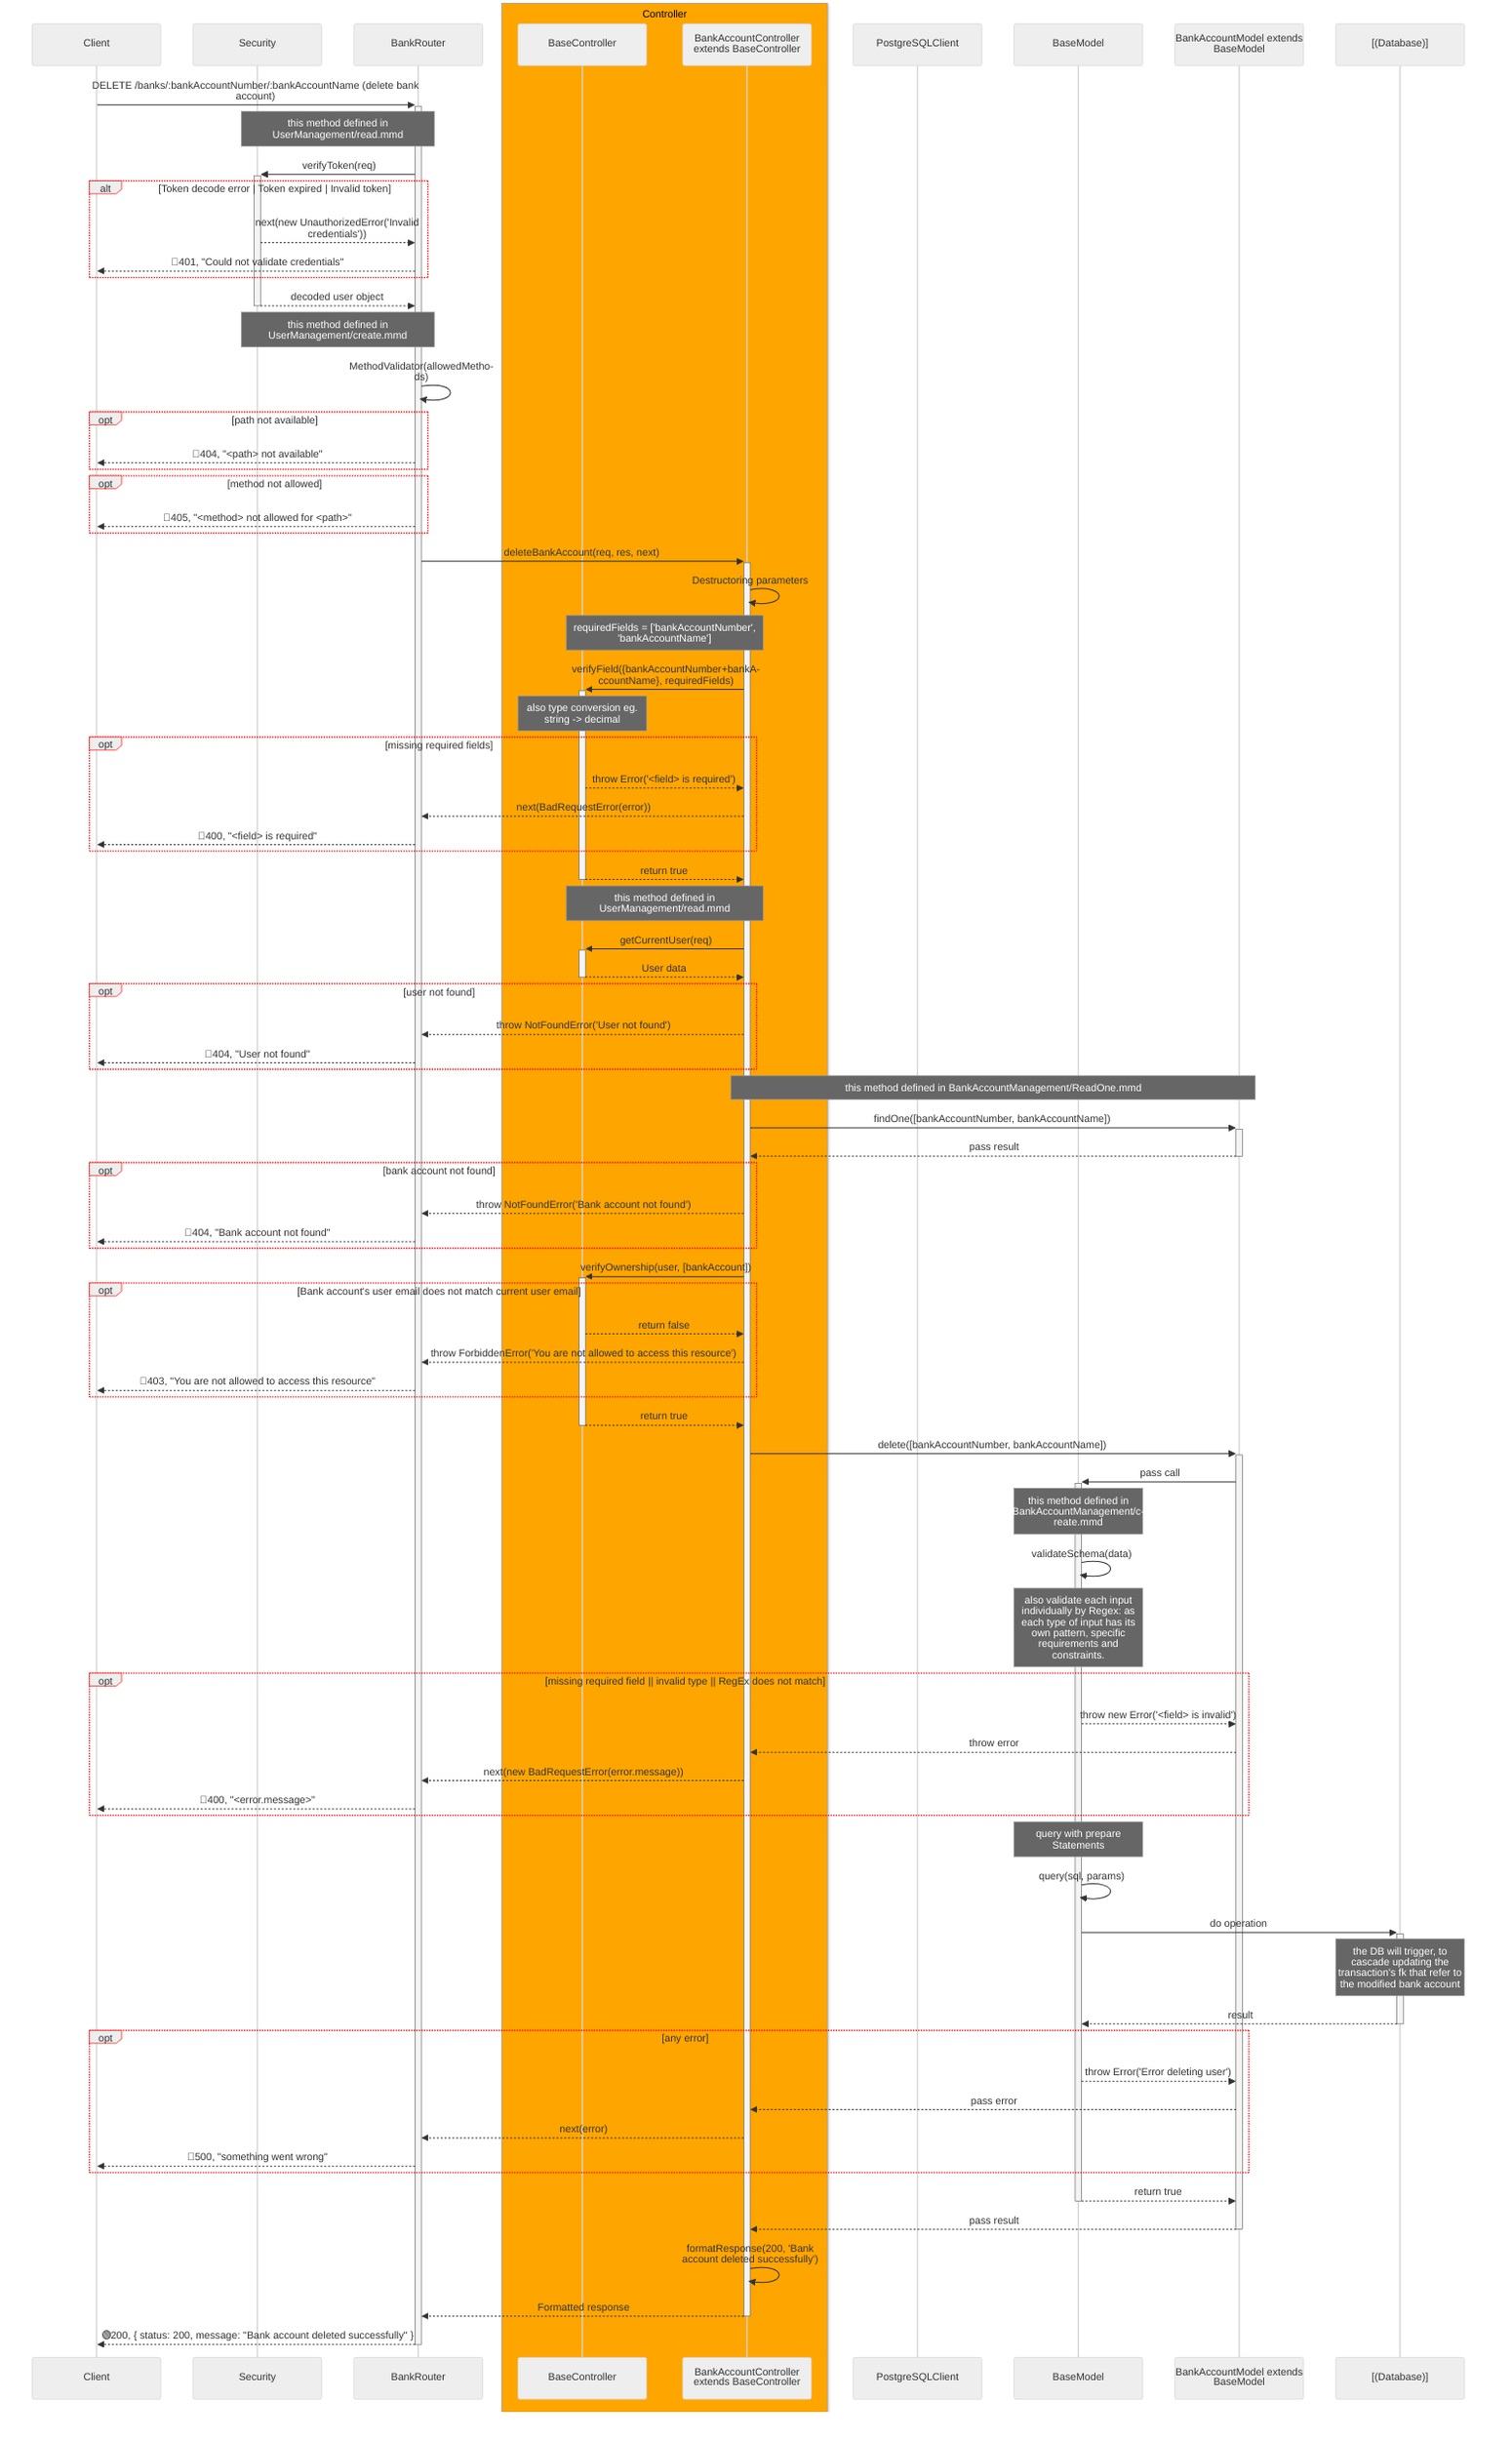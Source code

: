 %%{
    init: {
        "theme":"neutral",
        "themeVariables": {
            'labelBoxBorderColor': '#ff0000'
        },
        "sequence": { 
            "wrap": true, 
            "width": 200 
        } 
    }
}%%
sequenceDiagram
    participant Client
    participant Sec as Security
    participant Router as BankRouter
    box orange Controller
        participant BaseCont as BaseController
        participant Cont as BankAccountController extends BaseController
    end
    participant PGClient as PostgreSQLClient
    participant BaseModel as BaseModel 
    participant Model as BankAccountModel extends BaseModel
    participant DB as [(Database)]

    Client->>+Router: DELETE /banks/:bankAccountNumber/:bankAccountName (delete bank account)
    Note over Sec, Router: this method defined in UserManagement/read.mmd
    Router->>+Sec: verifyToken(req)
    alt Token decode error | Token expired | Invalid token
        Sec-->>Router: next(new UnauthorizedError('Invalid credentials'))
        Router-->>Client: 🔴401, "Could not validate credentials"
    end
    Sec-->>-Router: decoded user object 

    Note over Sec, Router: this method defined in UserManagement/create.mmd
    Router->>Router: MethodValidator(allowedMethods)
    opt path not available
        Router-->>Client: 🔴404, "<path> not available"
    end
    opt method not allowed
        Router-->>Client: 🔴405, "<method> not allowed for <path>"
    end
    
    Router->>+Cont: deleteBankAccount(req, res, next)
    Cont->>Cont: Destructoring parameters
    Note over Cont, BaseCont: requiredFields = ['bankAccountNumber', 'bankAccountName']
    Cont->>+BaseCont: verifyField({bankAccountNumber+bankAccountName}, requiredFields)
    Note over BaseCont: also type conversion eg. string -> decimal
    opt missing required fields
        BaseCont-->>Cont: throw Error('<field> is required')
        Cont-->>Router: next(BadRequestError(error))
        Router-->>Client: 🔴400, "<field> is required"
    end
    BaseCont-->>-Cont: return true
    
    Note over Cont, BaseCont: this method defined in UserManagement/read.mmd
    Cont->>+BaseCont: getCurrentUser(req)
    BaseCont-->>-Cont: User data
    opt user not found
        Cont-->>Router: throw NotFoundError('User not found')
        Router-->>Client: 🔴404, "User not found"
    end

    Note over Cont, Model: this method defined in BankAccountManagement/ReadOne.mmd
    Cont->>+Model: findOne([bankAccountNumber, bankAccountName])
    Model-->>-Cont: pass result
    opt bank account not found
        Cont-->>Router: throw NotFoundError('Bank account not found')
        Router-->>Client: 🔴404, "Bank account not found"
    end

    Cont->>+BaseCont: verifyOwnership(user, [bankAccount])
    opt Bank account's user email does not match current user email
        BaseCont-->>Cont: return false
        Cont-->>Router: throw ForbiddenError('You are not allowed to access this resource')
        Router-->>Client: 🔴403, "You are not allowed to access this resource"
    end
    BaseCont-->>-Cont: return true

    Cont->>+Model: delete([bankAccountNumber, bankAccountName])
    Model->>+BaseModel: pass call
    Note over BaseModel: this method defined in BankAccountManagement/create.mmd
    BaseModel->>BaseModel: validateSchema(data) 
    Note over BaseModel: also validate each input individually by Regex: as each type of input has its own pattern, specific requirements and constraints.
    opt missing required field || invalid type || RegEx does not match
        BaseModel-->>Model: throw new Error('<field> is invalid')
        Model-->>Cont: throw error
        Cont-->>Router: next(new BadRequestError(error.message))
        Router-->>Client: 🔴400, "<error.message>"
    end
    Note over BaseModel: query with prepare Statements
    BaseModel->>BaseModel: query(sql, params)
    BaseModel->>+DB: do operation
    Note over DB: the DB will trigger, to cascade updating the transaction's fk that refer to the modified bank account
    DB-->>-BaseModel: result
    opt any error
        BaseModel-->>Model: throw Error('Error deleting user')
        Model-->>Cont: pass error
        Cont-->>Router: next(error)
        Router-->>Client: 🔴500, "something went wrong"
    end
    BaseModel-->>-Model: return true
    Model-->>-Cont: pass result

    Cont->>Cont: formatResponse(200, 'Bank account deleted successfully')
    Cont-->>-Router: Formatted response
    Router-->>-Client: 🟢200, { status: 200, message: "Bank account deleted successfully" }